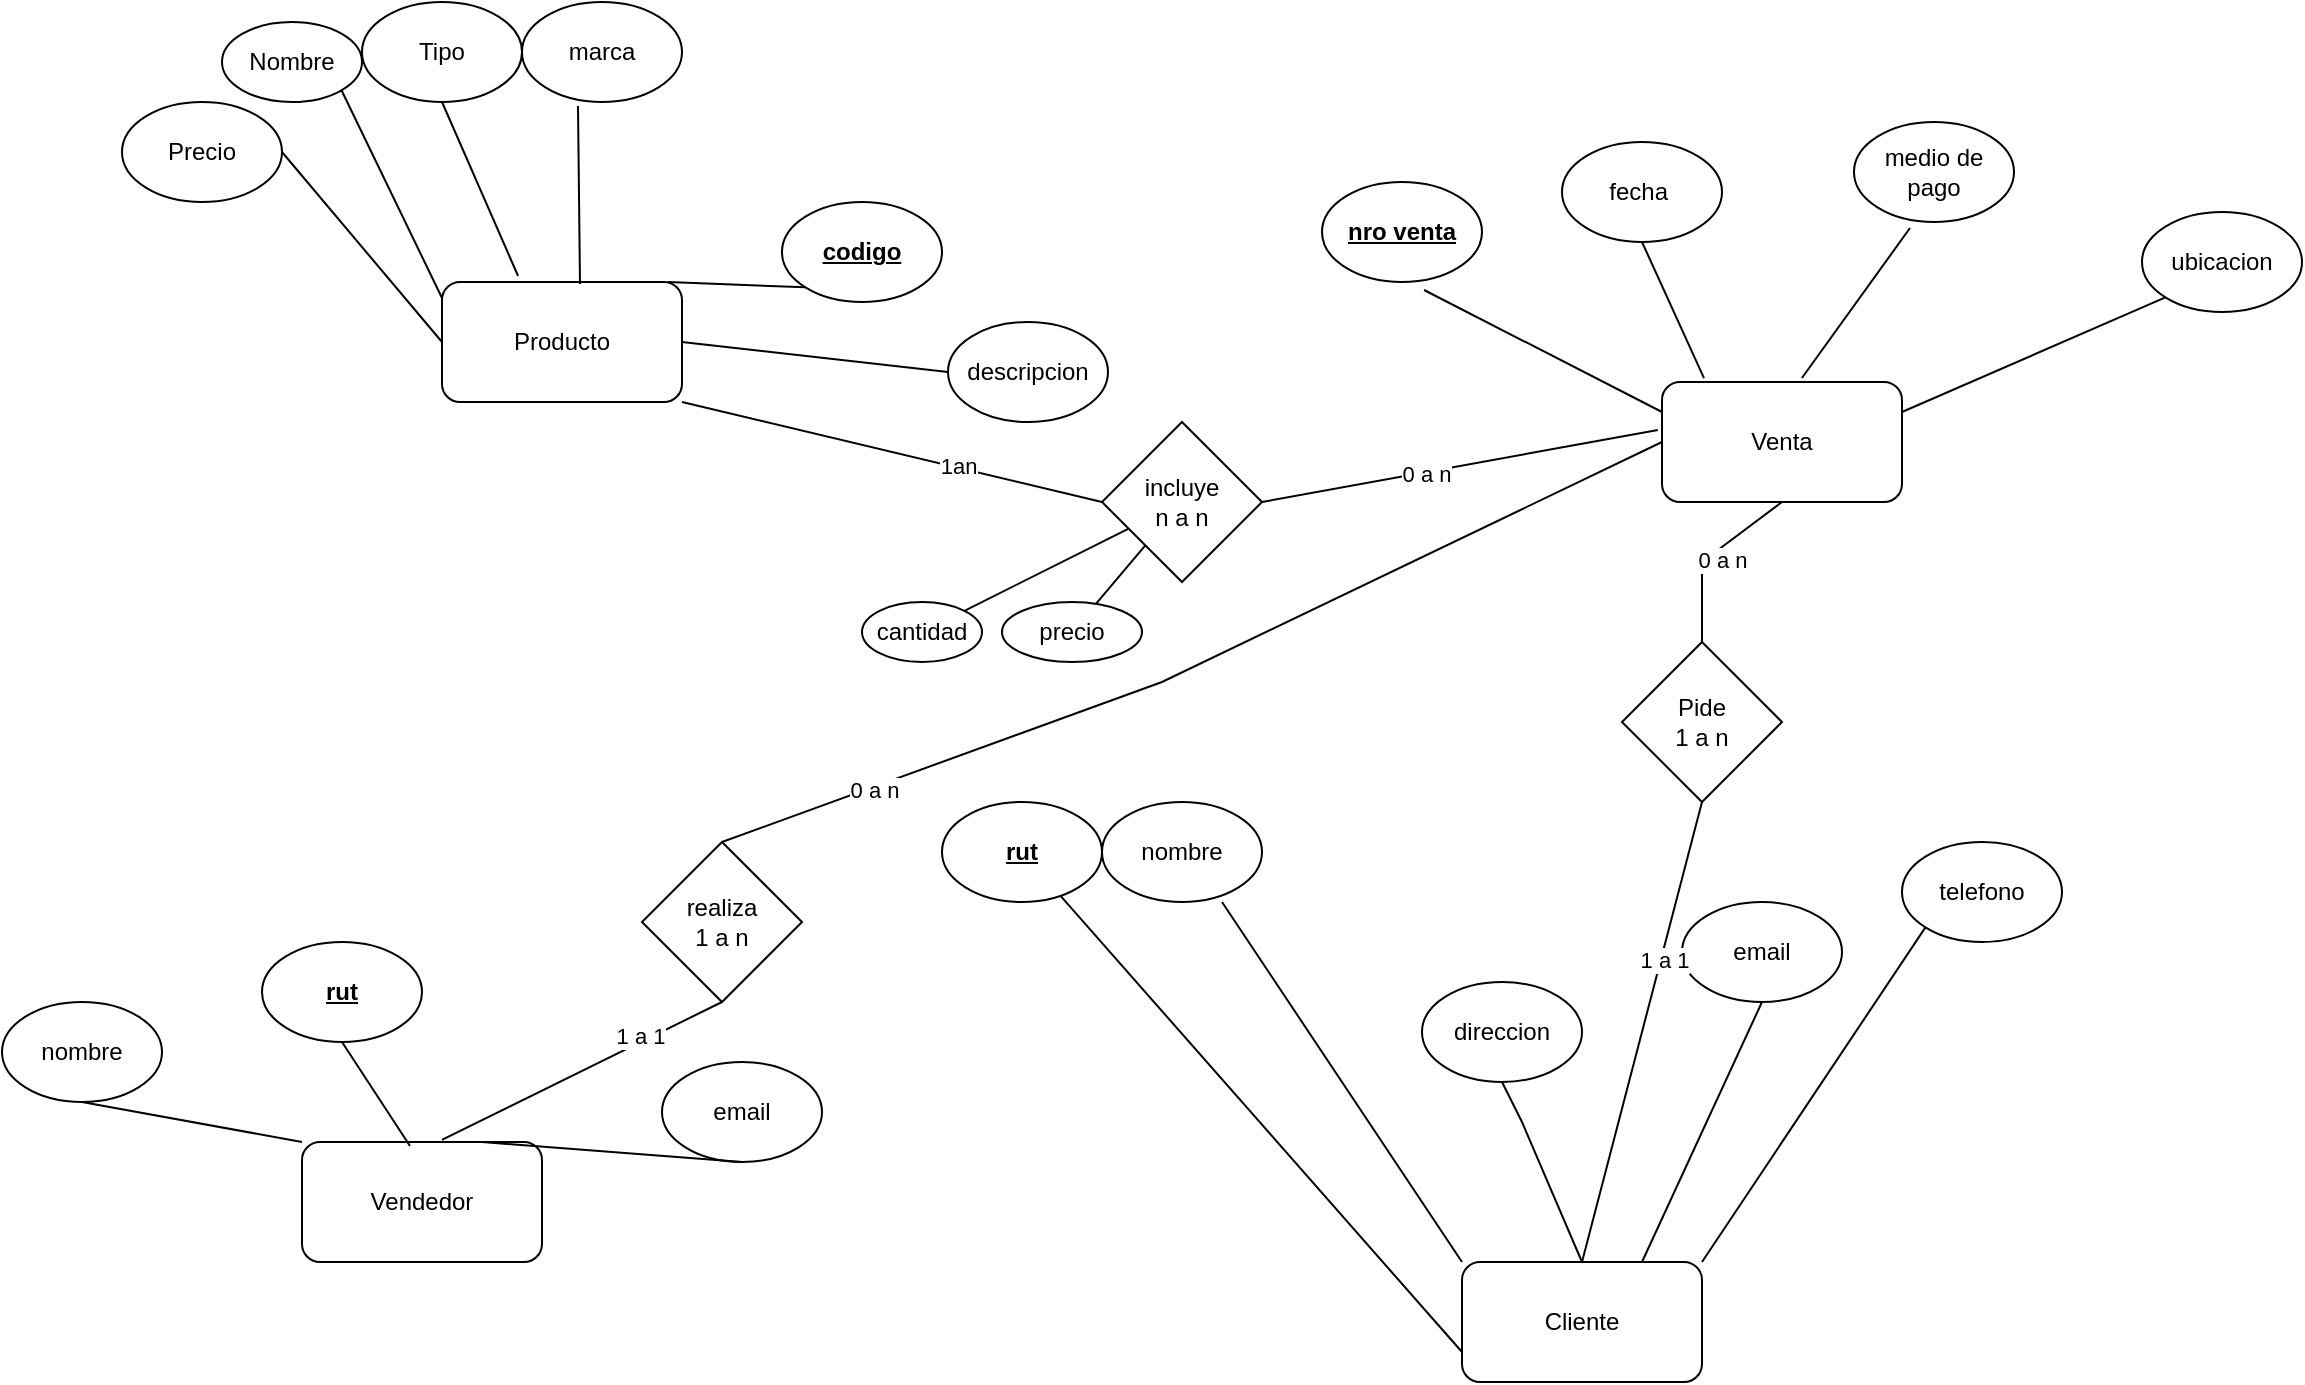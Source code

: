 <mxfile version="16.5.3" type="github">
  <diagram name="Page-1" id="efa7a0a1-bf9b-a30e-e6df-94a7791c09e9">
    <mxGraphModel dx="1694" dy="488" grid="1" gridSize="10" guides="1" tooltips="1" connect="1" arrows="1" fold="1" page="1" pageScale="1" pageWidth="826" pageHeight="1169" background="none" math="0" shadow="0">
      <root>
        <mxCell id="0" />
        <mxCell id="1" parent="0" />
        <mxCell id="kLUOnCQ621r99mIOBmP9-114" value="Producto" style="rounded=1;whiteSpace=wrap;html=1;" parent="1" vertex="1">
          <mxGeometry x="120" y="250" width="120" height="60" as="geometry" />
        </mxCell>
        <mxCell id="kLUOnCQ621r99mIOBmP9-115" value="Precio" style="ellipse;whiteSpace=wrap;html=1;" parent="1" vertex="1">
          <mxGeometry x="-40" y="160" width="80" height="50" as="geometry" />
        </mxCell>
        <mxCell id="kLUOnCQ621r99mIOBmP9-116" value="Nombre" style="ellipse;whiteSpace=wrap;html=1;" parent="1" vertex="1">
          <mxGeometry x="10" y="120" width="70" height="40" as="geometry" />
        </mxCell>
        <mxCell id="kLUOnCQ621r99mIOBmP9-117" value="Tipo" style="ellipse;whiteSpace=wrap;html=1;" parent="1" vertex="1">
          <mxGeometry x="80" y="110" width="80" height="50" as="geometry" />
        </mxCell>
        <mxCell id="kLUOnCQ621r99mIOBmP9-118" value="marca" style="ellipse;whiteSpace=wrap;html=1;" parent="1" vertex="1">
          <mxGeometry x="160" y="110" width="80" height="50" as="geometry" />
        </mxCell>
        <mxCell id="kLUOnCQ621r99mIOBmP9-119" value="&lt;u&gt;&lt;b&gt;codigo&lt;/b&gt;&lt;/u&gt;" style="ellipse;whiteSpace=wrap;html=1;" parent="1" vertex="1">
          <mxGeometry x="290" y="210" width="80" height="50" as="geometry" />
        </mxCell>
        <mxCell id="kLUOnCQ621r99mIOBmP9-122" value="descripcion" style="ellipse;whiteSpace=wrap;html=1;" parent="1" vertex="1">
          <mxGeometry x="373" y="270" width="80" height="50" as="geometry" />
        </mxCell>
        <mxCell id="kLUOnCQ621r99mIOBmP9-133" value="Cliente" style="rounded=1;whiteSpace=wrap;html=1;" parent="1" vertex="1">
          <mxGeometry x="630" y="740" width="120" height="60" as="geometry" />
        </mxCell>
        <mxCell id="kLUOnCQ621r99mIOBmP9-134" value="&lt;u&gt;&lt;b&gt;rut&lt;/b&gt;&lt;/u&gt;" style="ellipse;whiteSpace=wrap;html=1;" parent="1" vertex="1">
          <mxGeometry x="370" y="510" width="80" height="50" as="geometry" />
        </mxCell>
        <mxCell id="kLUOnCQ621r99mIOBmP9-135" value="nombre" style="ellipse;whiteSpace=wrap;html=1;" parent="1" vertex="1">
          <mxGeometry x="450" y="510" width="80" height="50" as="geometry" />
        </mxCell>
        <mxCell id="kLUOnCQ621r99mIOBmP9-136" value="direccion" style="ellipse;whiteSpace=wrap;html=1;" parent="1" vertex="1">
          <mxGeometry x="610" y="600" width="80" height="50" as="geometry" />
        </mxCell>
        <mxCell id="kLUOnCQ621r99mIOBmP9-137" value="email" style="ellipse;whiteSpace=wrap;html=1;" parent="1" vertex="1">
          <mxGeometry x="740" y="560" width="80" height="50" as="geometry" />
        </mxCell>
        <mxCell id="kLUOnCQ621r99mIOBmP9-138" value="" style="endArrow=none;html=1;rounded=0;entryX=0;entryY=0.75;entryDx=0;entryDy=0;" parent="1" source="kLUOnCQ621r99mIOBmP9-134" target="kLUOnCQ621r99mIOBmP9-133" edge="1">
          <mxGeometry width="50" height="50" relative="1" as="geometry">
            <mxPoint x="410" y="610" as="sourcePoint" />
            <mxPoint x="410" y="630.711" as="targetPoint" />
          </mxGeometry>
        </mxCell>
        <mxCell id="kLUOnCQ621r99mIOBmP9-139" value="" style="endArrow=none;html=1;rounded=0;entryX=0;entryY=0;entryDx=0;entryDy=0;" parent="1" target="kLUOnCQ621r99mIOBmP9-133" edge="1">
          <mxGeometry width="50" height="50" relative="1" as="geometry">
            <mxPoint x="510.0" y="560.0" as="sourcePoint" />
            <mxPoint x="628.8" y="678.8" as="targetPoint" />
            <Array as="points" />
          </mxGeometry>
        </mxCell>
        <mxCell id="kLUOnCQ621r99mIOBmP9-140" value="telefono" style="ellipse;whiteSpace=wrap;html=1;" parent="1" vertex="1">
          <mxGeometry x="850" y="530" width="80" height="50" as="geometry" />
        </mxCell>
        <mxCell id="kLUOnCQ621r99mIOBmP9-141" value="" style="endArrow=none;html=1;rounded=0;exitX=0.5;exitY=0;exitDx=0;exitDy=0;entryX=0.5;entryY=1;entryDx=0;entryDy=0;" parent="1" source="kLUOnCQ621r99mIOBmP9-133" target="kLUOnCQ621r99mIOBmP9-136" edge="1">
          <mxGeometry width="50" height="50" relative="1" as="geometry">
            <mxPoint x="550" y="610" as="sourcePoint" />
            <mxPoint x="600" y="560" as="targetPoint" />
            <Array as="points">
              <mxPoint x="660" y="670" />
            </Array>
          </mxGeometry>
        </mxCell>
        <mxCell id="kLUOnCQ621r99mIOBmP9-142" value="" style="endArrow=none;html=1;rounded=0;exitX=0.75;exitY=0;exitDx=0;exitDy=0;entryX=0.5;entryY=1;entryDx=0;entryDy=0;" parent="1" source="kLUOnCQ621r99mIOBmP9-133" target="kLUOnCQ621r99mIOBmP9-137" edge="1">
          <mxGeometry width="50" height="50" relative="1" as="geometry">
            <mxPoint x="620" y="610" as="sourcePoint" />
            <mxPoint x="780" y="560" as="targetPoint" />
            <Array as="points" />
          </mxGeometry>
        </mxCell>
        <mxCell id="kLUOnCQ621r99mIOBmP9-143" value="" style="endArrow=none;html=1;rounded=0;entryX=0;entryY=1;entryDx=0;entryDy=0;exitX=1;exitY=0;exitDx=0;exitDy=0;" parent="1" source="kLUOnCQ621r99mIOBmP9-133" target="kLUOnCQ621r99mIOBmP9-140" edge="1">
          <mxGeometry width="50" height="50" relative="1" as="geometry">
            <mxPoint x="670" y="670" as="sourcePoint" />
            <mxPoint x="720" y="620" as="targetPoint" />
          </mxGeometry>
        </mxCell>
        <mxCell id="kLUOnCQ621r99mIOBmP9-144" value="Vendedor" style="rounded=1;whiteSpace=wrap;html=1;" parent="1" vertex="1">
          <mxGeometry x="50" y="680" width="120" height="60" as="geometry" />
        </mxCell>
        <mxCell id="kLUOnCQ621r99mIOBmP9-145" value="nombre" style="ellipse;whiteSpace=wrap;html=1;" parent="1" vertex="1">
          <mxGeometry x="-100" y="610" width="80" height="50" as="geometry" />
        </mxCell>
        <mxCell id="kLUOnCQ621r99mIOBmP9-146" value="&lt;u&gt;&lt;b&gt;rut&lt;/b&gt;&lt;/u&gt;" style="ellipse;whiteSpace=wrap;html=1;" parent="1" vertex="1">
          <mxGeometry x="30" y="580" width="80" height="50" as="geometry" />
        </mxCell>
        <mxCell id="kLUOnCQ621r99mIOBmP9-147" value="email" style="ellipse;whiteSpace=wrap;html=1;" parent="1" vertex="1">
          <mxGeometry x="230" y="640" width="80" height="50" as="geometry" />
        </mxCell>
        <mxCell id="kLUOnCQ621r99mIOBmP9-148" value="" style="endArrow=none;html=1;rounded=0;entryX=0.5;entryY=1;entryDx=0;entryDy=0;exitX=0;exitY=0;exitDx=0;exitDy=0;" parent="1" source="kLUOnCQ621r99mIOBmP9-144" target="kLUOnCQ621r99mIOBmP9-145" edge="1">
          <mxGeometry width="50" height="50" relative="1" as="geometry">
            <mxPoint x="-70" y="710" as="sourcePoint" />
            <mxPoint x="-20" y="660" as="targetPoint" />
          </mxGeometry>
        </mxCell>
        <mxCell id="kLUOnCQ621r99mIOBmP9-149" value="" style="endArrow=none;html=1;rounded=0;entryX=0.5;entryY=1;entryDx=0;entryDy=0;exitX=0.45;exitY=0.033;exitDx=0;exitDy=0;exitPerimeter=0;" parent="1" source="kLUOnCQ621r99mIOBmP9-144" target="kLUOnCQ621r99mIOBmP9-146" edge="1">
          <mxGeometry width="50" height="50" relative="1" as="geometry">
            <mxPoint x="80" y="690" as="sourcePoint" />
            <mxPoint x="130" y="640" as="targetPoint" />
          </mxGeometry>
        </mxCell>
        <mxCell id="kLUOnCQ621r99mIOBmP9-150" value="" style="endArrow=none;html=1;rounded=0;exitX=0.75;exitY=0;exitDx=0;exitDy=0;entryX=0.5;entryY=1;entryDx=0;entryDy=0;" parent="1" source="kLUOnCQ621r99mIOBmP9-144" target="kLUOnCQ621r99mIOBmP9-147" edge="1">
          <mxGeometry width="50" height="50" relative="1" as="geometry">
            <mxPoint x="180" y="680" as="sourcePoint" />
            <mxPoint x="230" y="630" as="targetPoint" />
          </mxGeometry>
        </mxCell>
        <mxCell id="kLUOnCQ621r99mIOBmP9-151" value="Pide&lt;br&gt;1 a n" style="rhombus;whiteSpace=wrap;html=1;" parent="1" vertex="1">
          <mxGeometry x="710" y="430" width="80" height="80" as="geometry" />
        </mxCell>
        <mxCell id="kLUOnCQ621r99mIOBmP9-152" value="" style="endArrow=none;html=1;rounded=0;entryX=0.5;entryY=0;entryDx=0;entryDy=0;exitX=0.5;exitY=1;exitDx=0;exitDy=0;" parent="1" source="kLUOnCQ621r99mIOBmP9-157" target="kLUOnCQ621r99mIOBmP9-151" edge="1">
          <mxGeometry width="50" height="50" relative="1" as="geometry">
            <mxPoint x="600" y="340" as="sourcePoint" />
            <mxPoint x="270" y="720" as="targetPoint" />
            <Array as="points">
              <mxPoint x="750" y="390" />
            </Array>
          </mxGeometry>
        </mxCell>
        <mxCell id="kLUOnCQ621r99mIOBmP9-172" value="0 a n" style="edgeLabel;html=1;align=center;verticalAlign=middle;resizable=0;points=[];" parent="kLUOnCQ621r99mIOBmP9-152" vertex="1" connectable="0">
          <mxGeometry x="-0.07" y="5" relative="1" as="geometry">
            <mxPoint as="offset" />
          </mxGeometry>
        </mxCell>
        <mxCell id="kLUOnCQ621r99mIOBmP9-153" value="" style="endArrow=none;html=1;rounded=0;exitX=0.5;exitY=1;exitDx=0;exitDy=0;entryX=0.5;entryY=0;entryDx=0;entryDy=0;" parent="1" source="kLUOnCQ621r99mIOBmP9-151" target="kLUOnCQ621r99mIOBmP9-133" edge="1">
          <mxGeometry width="50" height="50" relative="1" as="geometry">
            <mxPoint x="480" y="760" as="sourcePoint" />
            <mxPoint x="530" y="710" as="targetPoint" />
          </mxGeometry>
        </mxCell>
        <mxCell id="kLUOnCQ621r99mIOBmP9-173" value="1 a 1" style="edgeLabel;html=1;align=center;verticalAlign=middle;resizable=0;points=[];" parent="kLUOnCQ621r99mIOBmP9-153" vertex="1" connectable="0">
          <mxGeometry x="-0.313" y="1" relative="1" as="geometry">
            <mxPoint as="offset" />
          </mxGeometry>
        </mxCell>
        <mxCell id="kLUOnCQ621r99mIOBmP9-154" value="realiza&lt;br&gt;1 a n" style="rhombus;whiteSpace=wrap;html=1;" parent="1" vertex="1">
          <mxGeometry x="220" y="530" width="80" height="80" as="geometry" />
        </mxCell>
        <mxCell id="kLUOnCQ621r99mIOBmP9-155" value="" style="endArrow=none;html=1;rounded=0;exitX=0.5;exitY=0;exitDx=0;exitDy=0;entryX=0;entryY=0.5;entryDx=0;entryDy=0;" parent="1" source="kLUOnCQ621r99mIOBmP9-154" target="kLUOnCQ621r99mIOBmP9-157" edge="1">
          <mxGeometry width="50" height="50" relative="1" as="geometry">
            <mxPoint x="200" y="490" as="sourcePoint" />
            <mxPoint x="250" y="440" as="targetPoint" />
            <Array as="points">
              <mxPoint x="480" y="450" />
            </Array>
          </mxGeometry>
        </mxCell>
        <mxCell id="kLUOnCQ621r99mIOBmP9-175" value="0 a n" style="edgeLabel;html=1;align=center;verticalAlign=middle;resizable=0;points=[];" parent="kLUOnCQ621r99mIOBmP9-155" vertex="1" connectable="0">
          <mxGeometry x="-0.684" y="-2" relative="1" as="geometry">
            <mxPoint x="-1" as="offset" />
          </mxGeometry>
        </mxCell>
        <mxCell id="kLUOnCQ621r99mIOBmP9-156" value="" style="endArrow=none;html=1;rounded=0;entryX=0.5;entryY=1;entryDx=0;entryDy=0;exitX=0.583;exitY=-0.017;exitDx=0;exitDy=0;exitPerimeter=0;" parent="1" source="kLUOnCQ621r99mIOBmP9-144" target="kLUOnCQ621r99mIOBmP9-154" edge="1">
          <mxGeometry width="50" height="50" relative="1" as="geometry">
            <mxPoint x="50" y="580" as="sourcePoint" />
            <mxPoint x="100" y="530" as="targetPoint" />
          </mxGeometry>
        </mxCell>
        <mxCell id="kLUOnCQ621r99mIOBmP9-174" value="1 a 1" style="edgeLabel;html=1;align=center;verticalAlign=middle;resizable=0;points=[];" parent="kLUOnCQ621r99mIOBmP9-156" vertex="1" connectable="0">
          <mxGeometry x="0.428" y="3" relative="1" as="geometry">
            <mxPoint as="offset" />
          </mxGeometry>
        </mxCell>
        <mxCell id="kLUOnCQ621r99mIOBmP9-157" value="Venta" style="rounded=1;whiteSpace=wrap;html=1;" parent="1" vertex="1">
          <mxGeometry x="730" y="300" width="120" height="60" as="geometry" />
        </mxCell>
        <mxCell id="kLUOnCQ621r99mIOBmP9-158" value="&lt;b&gt;&lt;u&gt;nro venta&lt;/u&gt;&lt;/b&gt;" style="ellipse;whiteSpace=wrap;html=1;" parent="1" vertex="1">
          <mxGeometry x="560" y="200" width="80" height="50" as="geometry" />
        </mxCell>
        <mxCell id="kLUOnCQ621r99mIOBmP9-159" value="fecha&amp;nbsp;" style="ellipse;whiteSpace=wrap;html=1;" parent="1" vertex="1">
          <mxGeometry x="680" y="180" width="80" height="50" as="geometry" />
        </mxCell>
        <mxCell id="kLUOnCQ621r99mIOBmP9-160" value="medio de pago" style="ellipse;whiteSpace=wrap;html=1;" parent="1" vertex="1">
          <mxGeometry x="826" y="170" width="80" height="50" as="geometry" />
        </mxCell>
        <mxCell id="kLUOnCQ621r99mIOBmP9-161" value="ubicacion" style="ellipse;whiteSpace=wrap;html=1;" parent="1" vertex="1">
          <mxGeometry x="970" y="215" width="80" height="50" as="geometry" />
        </mxCell>
        <mxCell id="kLUOnCQ621r99mIOBmP9-162" value="" style="endArrow=none;html=1;rounded=0;entryX=0.638;entryY=1.08;entryDx=0;entryDy=0;entryPerimeter=0;exitX=0;exitY=0.25;exitDx=0;exitDy=0;" parent="1" source="kLUOnCQ621r99mIOBmP9-157" target="kLUOnCQ621r99mIOBmP9-158" edge="1">
          <mxGeometry width="50" height="50" relative="1" as="geometry">
            <mxPoint x="610" y="320" as="sourcePoint" />
            <mxPoint x="660" y="270" as="targetPoint" />
          </mxGeometry>
        </mxCell>
        <mxCell id="kLUOnCQ621r99mIOBmP9-163" value="" style="endArrow=none;html=1;rounded=0;entryX=0.5;entryY=1;entryDx=0;entryDy=0;exitX=0.175;exitY=-0.033;exitDx=0;exitDy=0;exitPerimeter=0;" parent="1" source="kLUOnCQ621r99mIOBmP9-157" target="kLUOnCQ621r99mIOBmP9-159" edge="1">
          <mxGeometry width="50" height="50" relative="1" as="geometry">
            <mxPoint x="740" y="290" as="sourcePoint" />
            <mxPoint x="790" y="240" as="targetPoint" />
          </mxGeometry>
        </mxCell>
        <mxCell id="kLUOnCQ621r99mIOBmP9-164" value="" style="endArrow=none;html=1;rounded=0;entryX=0.35;entryY=1.06;entryDx=0;entryDy=0;entryPerimeter=0;exitX=0.583;exitY=-0.033;exitDx=0;exitDy=0;exitPerimeter=0;" parent="1" source="kLUOnCQ621r99mIOBmP9-157" target="kLUOnCQ621r99mIOBmP9-160" edge="1">
          <mxGeometry width="50" height="50" relative="1" as="geometry">
            <mxPoint x="820" y="290" as="sourcePoint" />
            <mxPoint x="870" y="240" as="targetPoint" />
          </mxGeometry>
        </mxCell>
        <mxCell id="kLUOnCQ621r99mIOBmP9-165" value="" style="endArrow=none;html=1;rounded=0;entryX=0;entryY=1;entryDx=0;entryDy=0;exitX=1;exitY=0.25;exitDx=0;exitDy=0;" parent="1" source="kLUOnCQ621r99mIOBmP9-157" target="kLUOnCQ621r99mIOBmP9-161" edge="1">
          <mxGeometry width="50" height="50" relative="1" as="geometry">
            <mxPoint x="910" y="320" as="sourcePoint" />
            <mxPoint x="960" y="270" as="targetPoint" />
          </mxGeometry>
        </mxCell>
        <mxCell id="kLUOnCQ621r99mIOBmP9-166" value="incluye&lt;br&gt;n a n" style="rhombus;whiteSpace=wrap;html=1;" parent="1" vertex="1">
          <mxGeometry x="450" y="320" width="80" height="80" as="geometry" />
        </mxCell>
        <mxCell id="kLUOnCQ621r99mIOBmP9-167" value="" style="endArrow=none;html=1;rounded=0;entryX=1;entryY=1;entryDx=0;entryDy=0;exitX=0;exitY=0.5;exitDx=0;exitDy=0;" parent="1" source="kLUOnCQ621r99mIOBmP9-166" target="kLUOnCQ621r99mIOBmP9-114" edge="1">
          <mxGeometry width="50" height="50" relative="1" as="geometry">
            <mxPoint x="270" y="470" as="sourcePoint" />
            <mxPoint x="320" y="420" as="targetPoint" />
          </mxGeometry>
        </mxCell>
        <mxCell id="kLUOnCQ621r99mIOBmP9-176" value="1an" style="edgeLabel;html=1;align=center;verticalAlign=middle;resizable=0;points=[];" parent="kLUOnCQ621r99mIOBmP9-167" vertex="1" connectable="0">
          <mxGeometry x="-0.311" relative="1" as="geometry">
            <mxPoint y="-1" as="offset" />
          </mxGeometry>
        </mxCell>
        <mxCell id="kLUOnCQ621r99mIOBmP9-168" value="" style="endArrow=none;html=1;rounded=0;exitX=1;exitY=0.5;exitDx=0;exitDy=0;entryX=-0.017;entryY=0.4;entryDx=0;entryDy=0;entryPerimeter=0;" parent="1" source="kLUOnCQ621r99mIOBmP9-166" target="kLUOnCQ621r99mIOBmP9-157" edge="1">
          <mxGeometry width="50" height="50" relative="1" as="geometry">
            <mxPoint x="570" y="360" as="sourcePoint" />
            <mxPoint x="620" y="310" as="targetPoint" />
          </mxGeometry>
        </mxCell>
        <mxCell id="kLUOnCQ621r99mIOBmP9-177" value="0 a n" style="edgeLabel;html=1;align=center;verticalAlign=middle;resizable=0;points=[];" parent="kLUOnCQ621r99mIOBmP9-168" vertex="1" connectable="0">
          <mxGeometry x="-0.181" y="-1" relative="1" as="geometry">
            <mxPoint as="offset" />
          </mxGeometry>
        </mxCell>
        <mxCell id="HzZAERPHN2rdhntbZ7bH-2" value="cantidad" style="ellipse;whiteSpace=wrap;html=1;" vertex="1" parent="1">
          <mxGeometry x="330" y="410" width="60" height="30" as="geometry" />
        </mxCell>
        <mxCell id="HzZAERPHN2rdhntbZ7bH-4" value="precio" style="ellipse;whiteSpace=wrap;html=1;" vertex="1" parent="1">
          <mxGeometry x="400" y="410" width="70" height="30" as="geometry" />
        </mxCell>
        <mxCell id="HzZAERPHN2rdhntbZ7bH-5" value="" style="endArrow=none;html=1;rounded=0;exitX=1;exitY=0;exitDx=0;exitDy=0;" edge="1" parent="1" source="HzZAERPHN2rdhntbZ7bH-2" target="kLUOnCQ621r99mIOBmP9-166">
          <mxGeometry width="50" height="50" relative="1" as="geometry">
            <mxPoint x="390" y="450" as="sourcePoint" />
            <mxPoint x="440" y="400" as="targetPoint" />
          </mxGeometry>
        </mxCell>
        <mxCell id="HzZAERPHN2rdhntbZ7bH-6" value="" style="endArrow=none;html=1;rounded=0;" edge="1" parent="1" source="HzZAERPHN2rdhntbZ7bH-4" target="kLUOnCQ621r99mIOBmP9-166">
          <mxGeometry width="50" height="50" relative="1" as="geometry">
            <mxPoint x="370" y="470" as="sourcePoint" />
            <mxPoint x="420" y="420" as="targetPoint" />
          </mxGeometry>
        </mxCell>
        <mxCell id="HzZAERPHN2rdhntbZ7bH-7" value="" style="endArrow=none;html=1;rounded=0;entryX=1;entryY=0.5;entryDx=0;entryDy=0;exitX=0;exitY=0.5;exitDx=0;exitDy=0;" edge="1" parent="1" source="kLUOnCQ621r99mIOBmP9-114" target="kLUOnCQ621r99mIOBmP9-115">
          <mxGeometry width="50" height="50" relative="1" as="geometry">
            <mxPoint x="40" y="400" as="sourcePoint" />
            <mxPoint x="90" y="350" as="targetPoint" />
          </mxGeometry>
        </mxCell>
        <mxCell id="HzZAERPHN2rdhntbZ7bH-8" value="" style="endArrow=none;html=1;rounded=0;entryX=1;entryY=1;entryDx=0;entryDy=0;exitX=0;exitY=0.133;exitDx=0;exitDy=0;exitPerimeter=0;" edge="1" parent="1" source="kLUOnCQ621r99mIOBmP9-114" target="kLUOnCQ621r99mIOBmP9-116">
          <mxGeometry width="50" height="50" relative="1" as="geometry">
            <mxPoint x="70" y="300" as="sourcePoint" />
            <mxPoint x="120" y="250" as="targetPoint" />
          </mxGeometry>
        </mxCell>
        <mxCell id="HzZAERPHN2rdhntbZ7bH-9" value="" style="endArrow=none;html=1;rounded=0;entryX=0.5;entryY=1;entryDx=0;entryDy=0;exitX=0.317;exitY=-0.05;exitDx=0;exitDy=0;exitPerimeter=0;" edge="1" parent="1" source="kLUOnCQ621r99mIOBmP9-114" target="kLUOnCQ621r99mIOBmP9-117">
          <mxGeometry width="50" height="50" relative="1" as="geometry">
            <mxPoint x="130" y="290" as="sourcePoint" />
            <mxPoint x="180" y="240" as="targetPoint" />
          </mxGeometry>
        </mxCell>
        <mxCell id="HzZAERPHN2rdhntbZ7bH-10" value="" style="endArrow=none;html=1;rounded=0;exitX=0.575;exitY=0.017;exitDx=0;exitDy=0;exitPerimeter=0;entryX=0.35;entryY=1.04;entryDx=0;entryDy=0;entryPerimeter=0;" edge="1" parent="1" source="kLUOnCQ621r99mIOBmP9-114" target="kLUOnCQ621r99mIOBmP9-118">
          <mxGeometry width="50" height="50" relative="1" as="geometry">
            <mxPoint x="190" y="290" as="sourcePoint" />
            <mxPoint x="240" y="240" as="targetPoint" />
          </mxGeometry>
        </mxCell>
        <mxCell id="HzZAERPHN2rdhntbZ7bH-11" value="" style="endArrow=none;html=1;rounded=0;exitX=0.942;exitY=0;exitDx=0;exitDy=0;exitPerimeter=0;entryX=0;entryY=1;entryDx=0;entryDy=0;" edge="1" parent="1" source="kLUOnCQ621r99mIOBmP9-114" target="kLUOnCQ621r99mIOBmP9-119">
          <mxGeometry width="50" height="50" relative="1" as="geometry">
            <mxPoint x="250" y="310" as="sourcePoint" />
            <mxPoint x="300" y="260" as="targetPoint" />
          </mxGeometry>
        </mxCell>
        <mxCell id="HzZAERPHN2rdhntbZ7bH-12" value="" style="endArrow=none;html=1;rounded=0;exitX=1;exitY=0.5;exitDx=0;exitDy=0;entryX=0;entryY=0.5;entryDx=0;entryDy=0;" edge="1" parent="1" source="kLUOnCQ621r99mIOBmP9-114" target="kLUOnCQ621r99mIOBmP9-122">
          <mxGeometry width="50" height="50" relative="1" as="geometry">
            <mxPoint x="280" y="350" as="sourcePoint" />
            <mxPoint x="330" y="300" as="targetPoint" />
          </mxGeometry>
        </mxCell>
      </root>
    </mxGraphModel>
  </diagram>
</mxfile>
